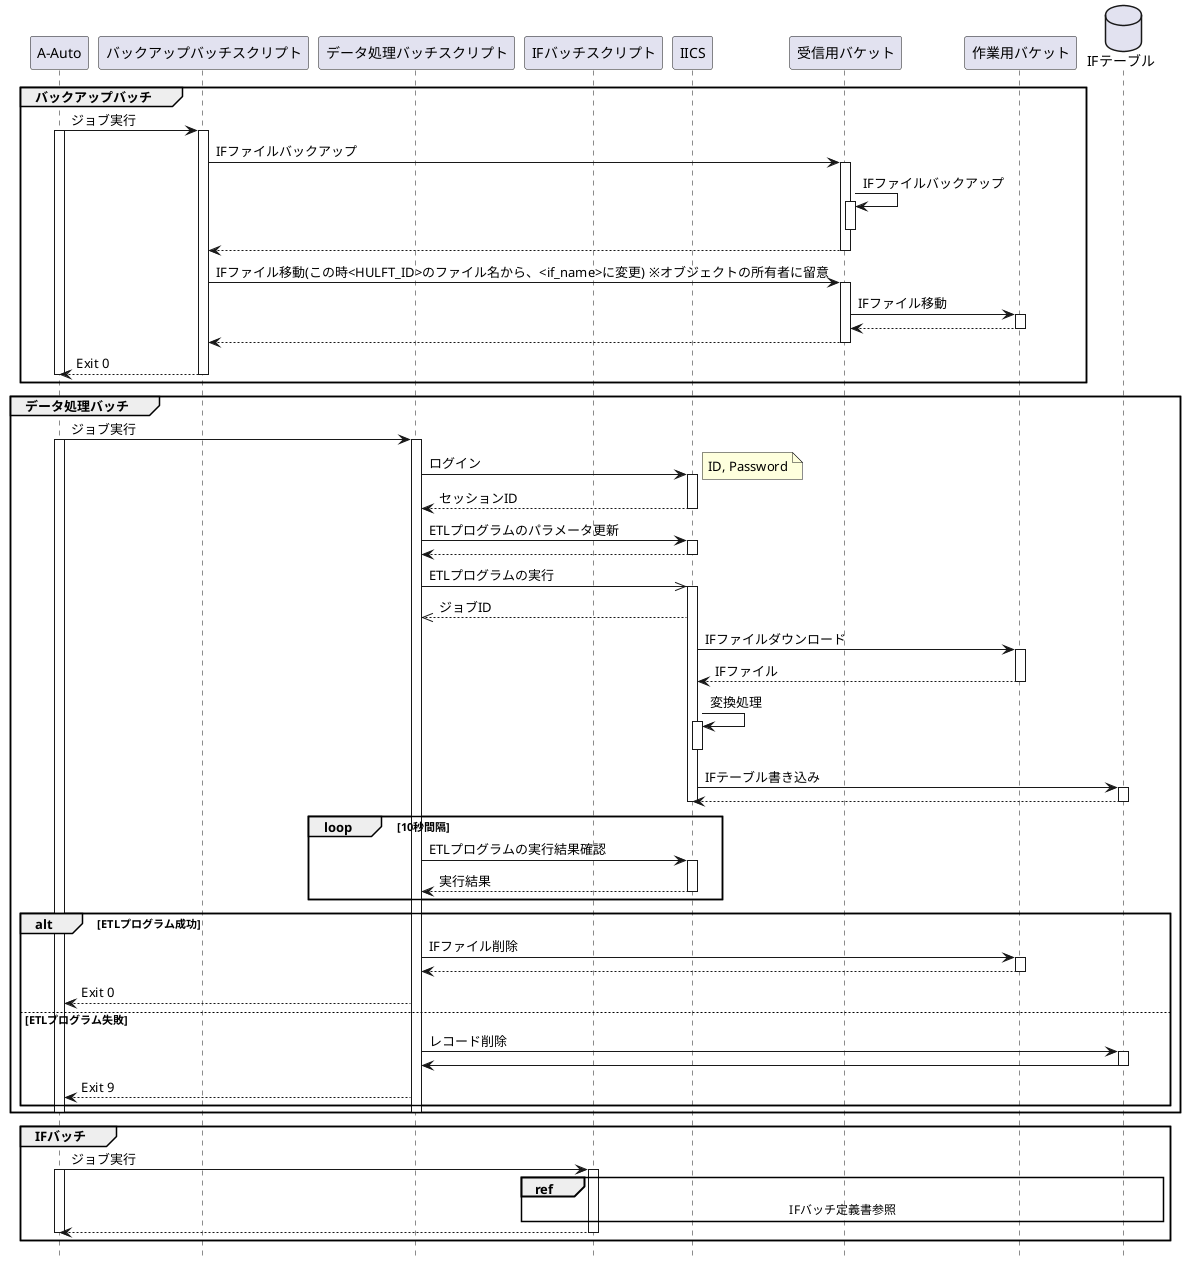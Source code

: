 @startuml{sequence_receive.png}

hide footbox

participant "A-Auto" as aauto
participant "バックアップバッチスクリプト" as backup_script
participant "データ処理バッチスクリプト" as data_processing_script
participant "IFバッチスクリプト" as if_script
participant "IICS" as iics
participant "受信用バケット" as s3_receive
participant "作業用バケット" as s3_work
database "IFテーブル" as db

group バックアップバッチ
  aauto -> backup_script : ジョブ実行
  activate aauto
    activate backup_script
    backup_script -> s3_receive : IFファイルバックアップ
      activate s3_receive
      s3_receive -> s3_receive : IFファイルバックアップ
      activate s3_receive
      deactivate s3_receive
      backup_script <-- s3_receive
      deactivate s3_receive
    backup_script -> s3_receive : IFファイル移動(この時<HULFT_ID>のファイル名から、<if_name>に変更) ※オブジェクトの所有者に留意
      activate s3_receive
      s3_receive -> s3_work : IFファイル移動
        activate s3_work
        s3_receive <-- s3_work
        deactivate s3_work
      backup_script <-- s3_receive
      deactivate s3_receive
    aauto <-- backup_script : Exit 0
    deactivate backup_script
  deactivate aauto
end
group データ処理バッチ
  aauto -> data_processing_script : ジョブ実行
  activate aauto
    activate data_processing_script
    data_processing_script -> iics : ログイン
    note right : ID, Password
      activate iics
      data_processing_script <-- iics : セッションID
      deactivate iics
    data_processing_script -> iics : ETLプログラムのパラメータ更新
      activate iics
      data_processing_script <-- iics
      deactivate iics
    data_processing_script ->> iics : ETLプログラムの実行
      activate iics
      data_processing_script <<-- iics : ジョブID
      iics -> s3_work : IFファイルダウンロード
        activate s3_work
        iics <-- s3_work : IFファイル
        deactivate s3_work
      iics -> iics : 変換処理
      activate iics
      deactivate iics
      iics -> db : IFテーブル書き込み
        activate db
        iics <-- db
        deactivate db
      deactivate iics
    loop 10秒間隔
      data_processing_script -> iics : ETLプログラムの実行結果確認
        activate iics
        data_processing_script <-- iics : 実行結果
        deactivate iics
    end
    alt ETLプログラム成功
      data_processing_script -> s3_work : IFファイル削除
        activate s3_work
        data_processing_script <-- s3_work
        deactivate s3_work
      aauto <-- data_processing_script : Exit 0
    else ETLプログラム失敗
      data_processing_script -> db : レコード削除
        activate db
        data_processing_script <- db
        deactivate db
      aauto <-- data_processing_script : Exit 9
    end
  deactivate data_processing_script
  deactivate aauto
end
group IFバッチ
  aauto -> if_script : ジョブ実行
  activate aauto
  activate if_script
    ref over if_script, db : IFバッチ定義書参照
    aauto <-- if_script
  deactivate if_script
  deactivate aauto
end
@enduml
